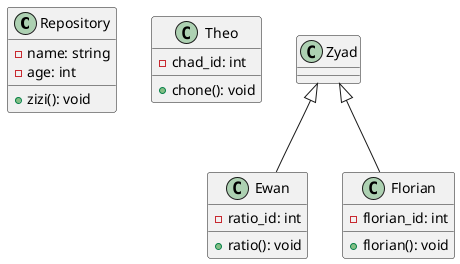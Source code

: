 @startuml
class Repository {
  -name: string
  -age: int
  +zizi(): void
}

class Theo {
  -chad_id: int
  +chone(): void
}

class Ewan {
  -ratio_id: int
  +ratio(): void
}

class Florian {
  -florian_id: int
  +florian(): void
}

Zyad <|-- Florian
Zyad <|-- Ewan
@enduml
